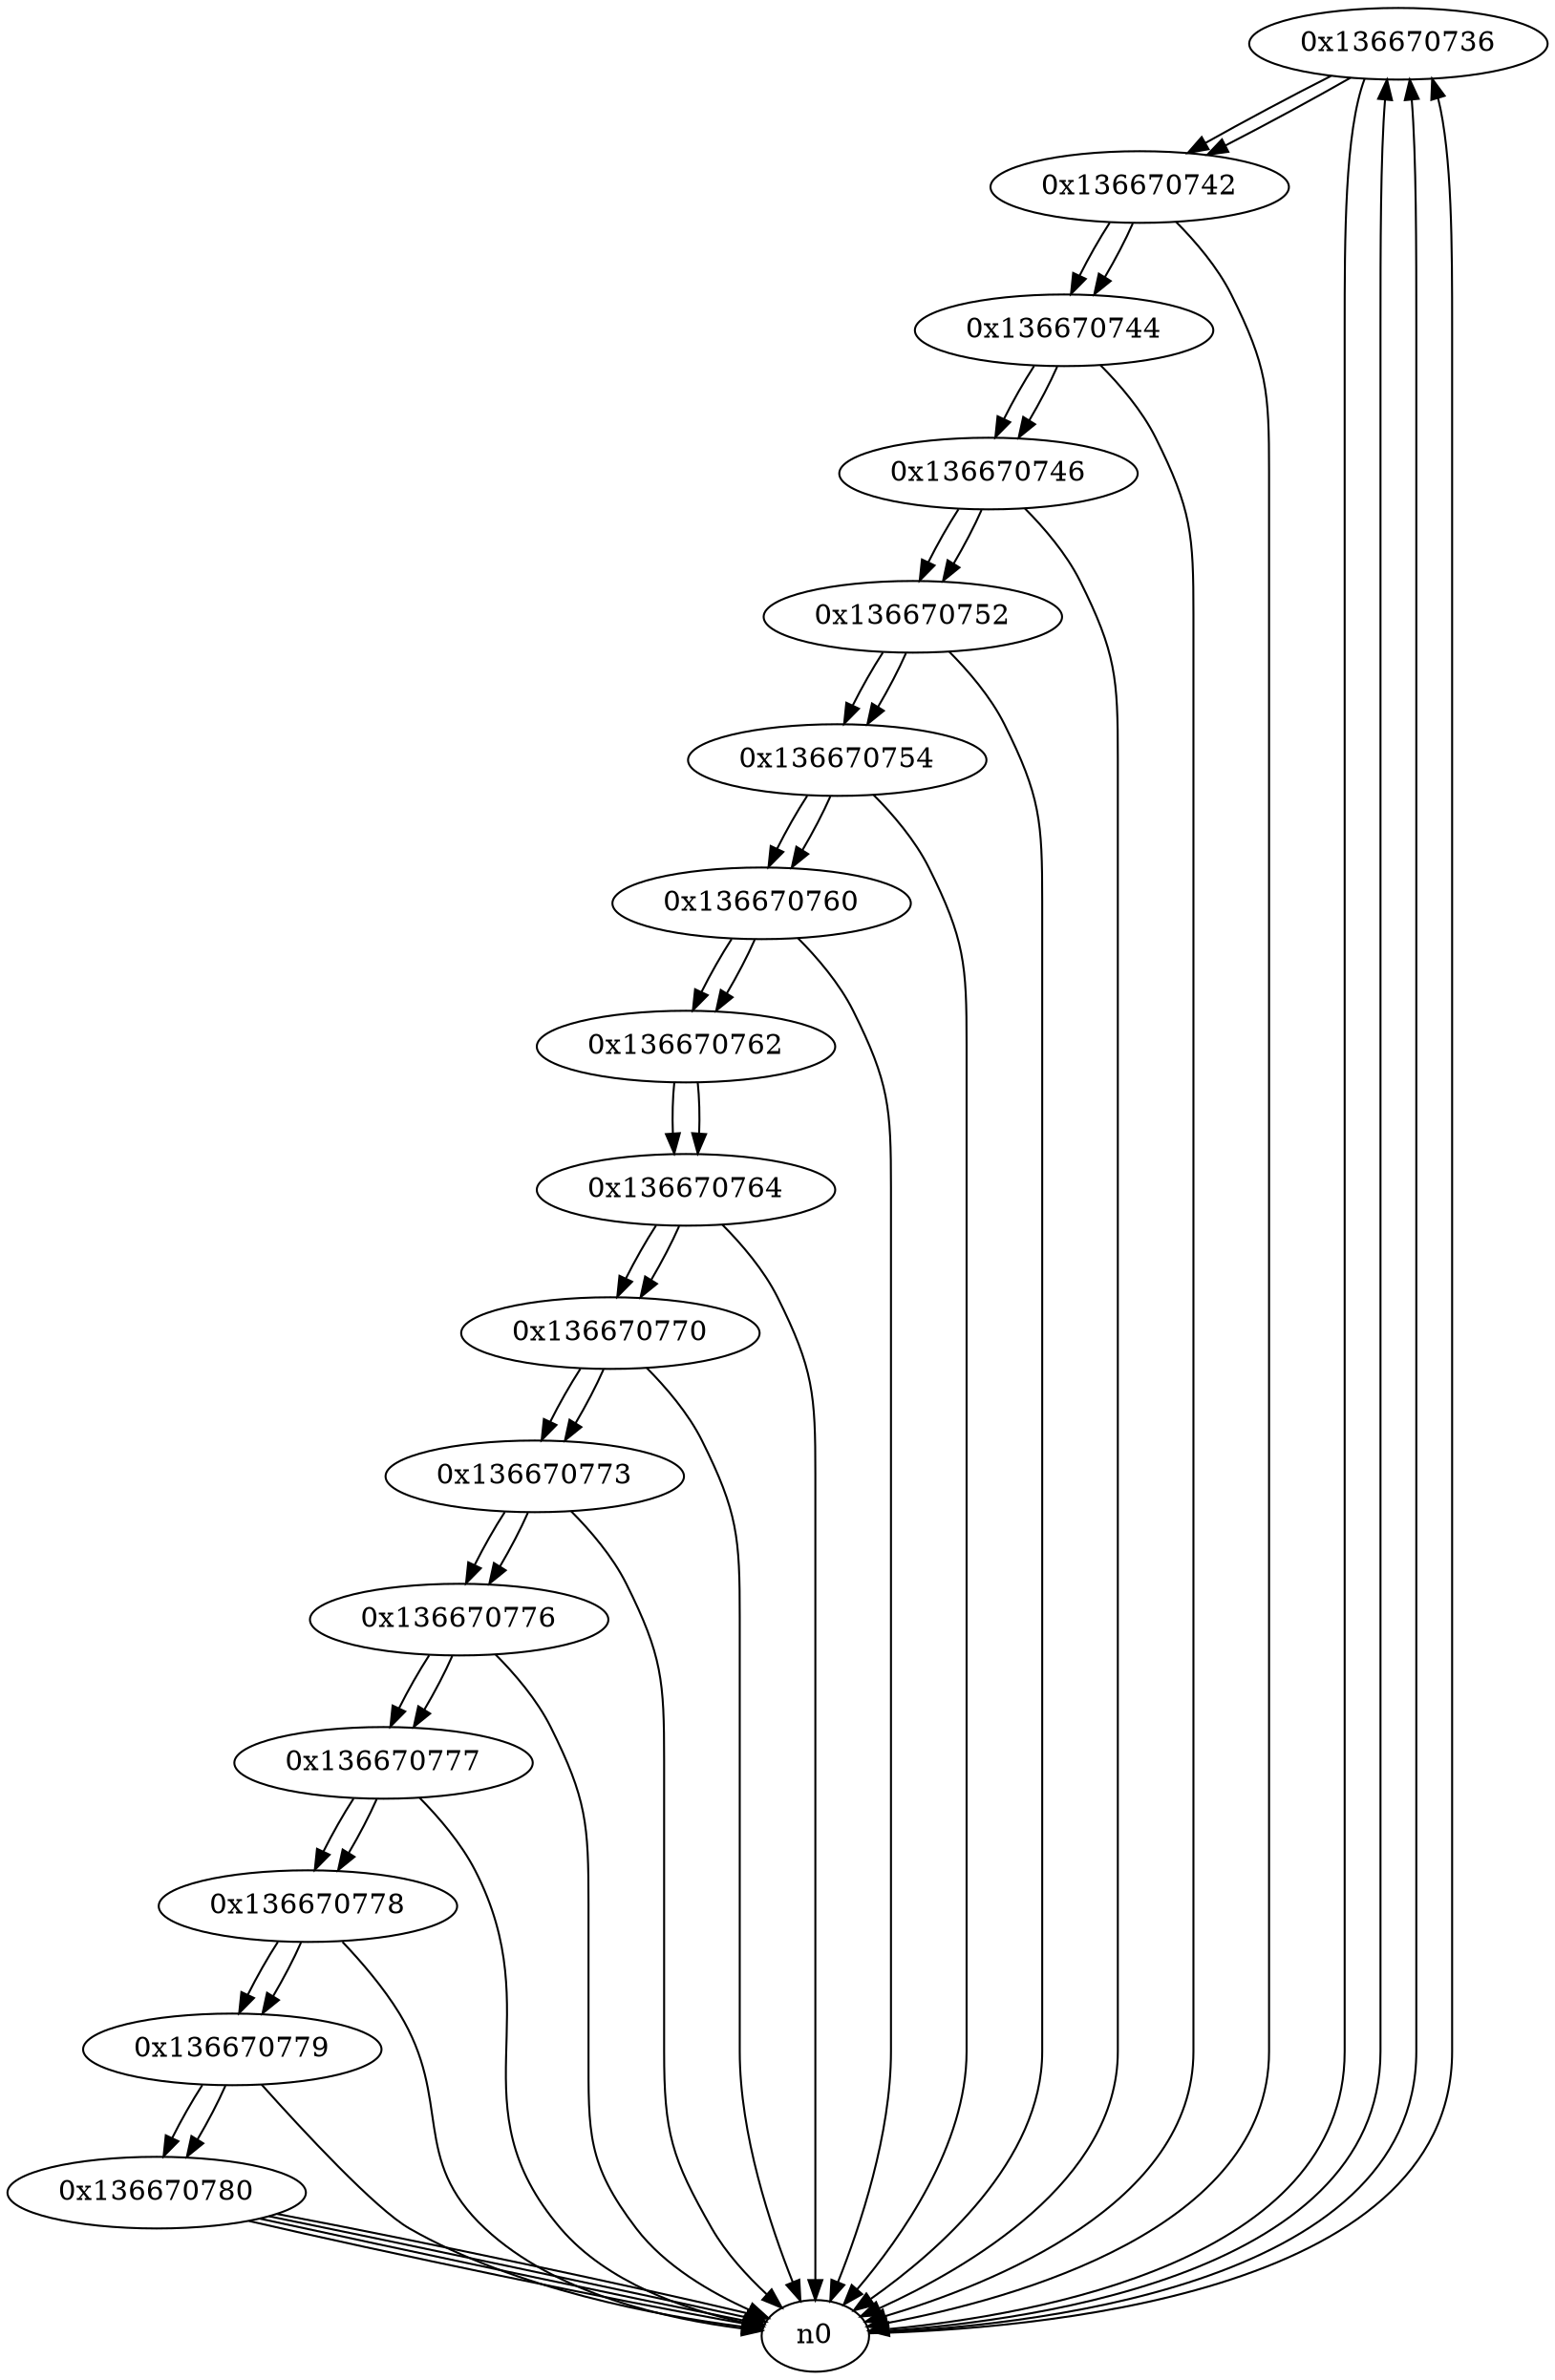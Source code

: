 digraph G{
/* nodes */
  n1 [label="0x136670736"]
  n2 [label="0x136670742"]
  n3 [label="0x136670744"]
  n4 [label="0x136670746"]
  n5 [label="0x136670752"]
  n6 [label="0x136670754"]
  n7 [label="0x136670760"]
  n8 [label="0x136670762"]
  n9 [label="0x136670764"]
  n10 [label="0x136670770"]
  n11 [label="0x136670773"]
  n12 [label="0x136670776"]
  n13 [label="0x136670777"]
  n14 [label="0x136670778"]
  n15 [label="0x136670779"]
  n16 [label="0x136670780"]
/* edges */
n1 -> n2;
n1 -> n0;
n0 -> n1;
n0 -> n1;
n0 -> n1;
n2 -> n3;
n2 -> n0;
n1 -> n2;
n3 -> n4;
n3 -> n0;
n2 -> n3;
n4 -> n5;
n4 -> n0;
n3 -> n4;
n5 -> n6;
n5 -> n0;
n4 -> n5;
n6 -> n7;
n6 -> n0;
n5 -> n6;
n7 -> n8;
n7 -> n0;
n6 -> n7;
n8 -> n9;
n7 -> n8;
n9 -> n10;
n9 -> n0;
n8 -> n9;
n10 -> n11;
n10 -> n0;
n9 -> n10;
n11 -> n12;
n11 -> n0;
n10 -> n11;
n12 -> n13;
n12 -> n0;
n11 -> n12;
n13 -> n14;
n13 -> n0;
n12 -> n13;
n14 -> n15;
n14 -> n0;
n13 -> n14;
n15 -> n16;
n15 -> n0;
n14 -> n15;
n16 -> n0;
n16 -> n0;
n16 -> n0;
n16 -> n0;
n15 -> n16;
}
